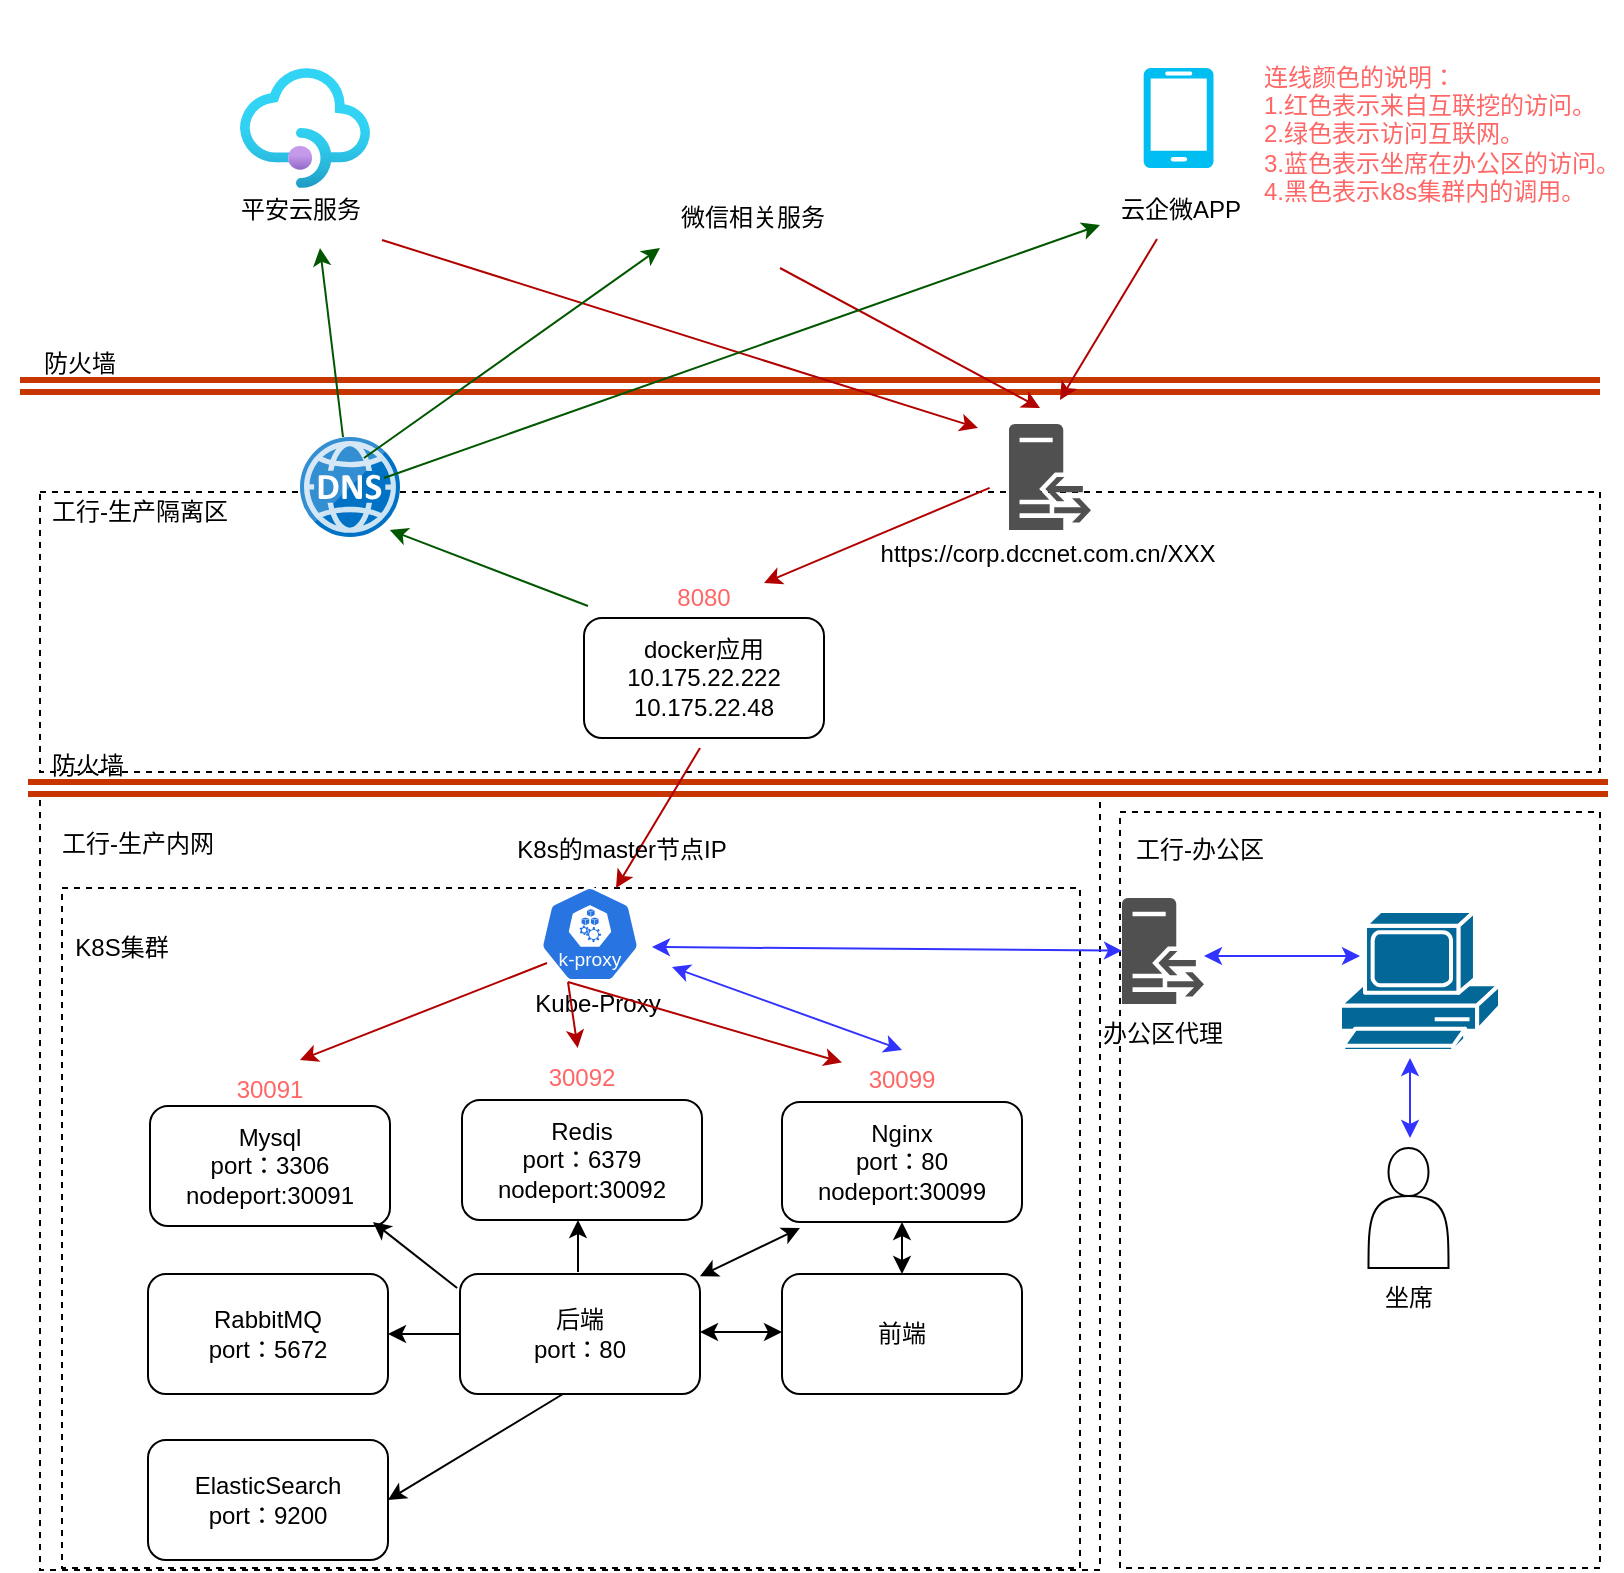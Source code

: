 <mxfile version="24.2.2" type="github">
  <diagram name="第 1 页" id="H5Td6hfvK_dSOBT4_KqR">
    <mxGraphModel dx="1115" dy="725" grid="1" gridSize="10" guides="1" tooltips="1" connect="1" arrows="1" fold="1" page="1" pageScale="1" pageWidth="827" pageHeight="1169" math="0" shadow="0">
      <root>
        <mxCell id="0" />
        <mxCell id="1" parent="0" />
        <mxCell id="0VPpqt3ser_8MPo7c0mN-9" value="" style="rounded=0;whiteSpace=wrap;html=1;fillColor=none;dashed=1;" vertex="1" parent="1">
          <mxGeometry x="41" y="810" width="509" height="340" as="geometry" />
        </mxCell>
        <mxCell id="0VPpqt3ser_8MPo7c0mN-4" value="" style="rounded=0;whiteSpace=wrap;html=1;fillColor=none;dashed=1;" vertex="1" parent="1">
          <mxGeometry x="30" y="612" width="780" height="140" as="geometry" />
        </mxCell>
        <mxCell id="0VPpqt3ser_8MPo7c0mN-2" value="" style="rounded=0;whiteSpace=wrap;html=1;fillColor=none;dashed=1;" vertex="1" parent="1">
          <mxGeometry x="30" y="763" width="530" height="388" as="geometry" />
        </mxCell>
        <mxCell id="0VPpqt3ser_8MPo7c0mN-3" value="工行-生产内网" style="text;html=1;align=center;verticalAlign=middle;whiteSpace=wrap;rounded=0;" vertex="1" parent="1">
          <mxGeometry x="29" y="773" width="100" height="30" as="geometry" />
        </mxCell>
        <mxCell id="0VPpqt3ser_8MPo7c0mN-5" value="工行-生产隔离区" style="text;html=1;align=center;verticalAlign=middle;whiteSpace=wrap;rounded=0;" vertex="1" parent="1">
          <mxGeometry x="30" y="607" width="100" height="30" as="geometry" />
        </mxCell>
        <mxCell id="0VPpqt3ser_8MPo7c0mN-6" value="" style="rounded=0;whiteSpace=wrap;html=1;fillColor=none;dashed=1;" vertex="1" parent="1">
          <mxGeometry x="570" y="772" width="240" height="378" as="geometry" />
        </mxCell>
        <mxCell id="0VPpqt3ser_8MPo7c0mN-7" value="工行-办公区" style="text;html=1;align=center;verticalAlign=middle;whiteSpace=wrap;rounded=0;" vertex="1" parent="1">
          <mxGeometry x="570" y="776" width="80" height="30" as="geometry" />
        </mxCell>
        <mxCell id="0VPpqt3ser_8MPo7c0mN-10" value="K8S集群" style="text;html=1;align=center;verticalAlign=middle;whiteSpace=wrap;rounded=0;" vertex="1" parent="1">
          <mxGeometry x="41" y="825" width="60" height="30" as="geometry" />
        </mxCell>
        <mxCell id="0VPpqt3ser_8MPo7c0mN-12" value="&lt;div&gt;&lt;span style=&quot;background-color: initial;&quot;&gt;RabbitMQ&lt;/span&gt;&lt;/div&gt;&lt;div&gt;&lt;span style=&quot;background-color: initial;&quot;&gt;port：5672&lt;/span&gt;&lt;/div&gt;" style="rounded=1;whiteSpace=wrap;html=1;" vertex="1" parent="1">
          <mxGeometry x="84" y="1003" width="120" height="60" as="geometry" />
        </mxCell>
        <mxCell id="0VPpqt3ser_8MPo7c0mN-13" value="&lt;div&gt;ElasticSearch&lt;/div&gt;&lt;div&gt;&lt;span style=&quot;background-color: initial;&quot;&gt;port：9200&lt;/span&gt;&lt;/div&gt;" style="rounded=1;whiteSpace=wrap;html=1;" vertex="1" parent="1">
          <mxGeometry x="84" y="1086" width="120" height="60" as="geometry" />
        </mxCell>
        <mxCell id="0VPpqt3ser_8MPo7c0mN-15" value="&lt;div&gt;后端&lt;/div&gt;&lt;div&gt;port：80&lt;/div&gt;" style="rounded=1;whiteSpace=wrap;html=1;" vertex="1" parent="1">
          <mxGeometry x="240" y="1003" width="120" height="60" as="geometry" />
        </mxCell>
        <mxCell id="0VPpqt3ser_8MPo7c0mN-24" value="" style="shape=mxgraph.cisco.computers_and_peripherals.pc;html=1;pointerEvents=1;dashed=0;fillColor=#036897;strokeColor=#ffffff;strokeWidth=2;verticalLabelPosition=bottom;verticalAlign=top;align=center;outlineConnect=0;" vertex="1" parent="1">
          <mxGeometry x="680" y="821.5" width="80" height="70" as="geometry" />
        </mxCell>
        <mxCell id="0VPpqt3ser_8MPo7c0mN-65" value="" style="group" vertex="1" connectable="0" parent="1">
          <mxGeometry x="120" y="401" width="81" height="85" as="geometry" />
        </mxCell>
        <mxCell id="0VPpqt3ser_8MPo7c0mN-52" value="" style="image;aspect=fixed;html=1;points=[];align=center;fontSize=12;image=img/lib/azure2/app_services/API_Management_Services.svg;" vertex="1" parent="0VPpqt3ser_8MPo7c0mN-65">
          <mxGeometry x="10" y="-1" width="65" height="60" as="geometry" />
        </mxCell>
        <mxCell id="0VPpqt3ser_8MPo7c0mN-57" value="平安云服务" style="text;html=1;align=center;verticalAlign=middle;whiteSpace=wrap;rounded=0;" vertex="1" parent="0VPpqt3ser_8MPo7c0mN-65">
          <mxGeometry y="55" width="81" height="30" as="geometry" />
        </mxCell>
        <mxCell id="0VPpqt3ser_8MPo7c0mN-66" value="" style="group" vertex="1" connectable="0" parent="1">
          <mxGeometry x="331" y="366" width="109" height="124" as="geometry" />
        </mxCell>
        <mxCell id="0VPpqt3ser_8MPo7c0mN-58" value="" style="shape=image;html=1;verticalAlign=top;verticalLabelPosition=bottom;labelBackgroundColor=#ffffff;imageAspect=0;aspect=fixed;image=https://cdn4.iconfinder.com/data/icons/social-media-2346/512/we_chat-01-128.png" vertex="1" parent="0VPpqt3ser_8MPo7c0mN-66">
          <mxGeometry width="109" height="109" as="geometry" />
        </mxCell>
        <mxCell id="0VPpqt3ser_8MPo7c0mN-60" value="微信相关服务" style="text;html=1;align=center;verticalAlign=middle;whiteSpace=wrap;rounded=0;" vertex="1" parent="0VPpqt3ser_8MPo7c0mN-66">
          <mxGeometry x="15" y="94" width="81" height="30" as="geometry" />
        </mxCell>
        <mxCell id="0VPpqt3ser_8MPo7c0mN-67" value="" style="group" vertex="1" connectable="0" parent="1">
          <mxGeometry x="560" y="401" width="81" height="85" as="geometry" />
        </mxCell>
        <mxCell id="0VPpqt3ser_8MPo7c0mN-55" value="" style="verticalLabelPosition=bottom;html=1;verticalAlign=top;align=center;strokeColor=none;fillColor=#00BEF2;shape=mxgraph.azure.mobile;pointerEvents=1;" vertex="1" parent="0VPpqt3ser_8MPo7c0mN-67">
          <mxGeometry x="21.75" y="-1" width="35" height="50" as="geometry" />
        </mxCell>
        <mxCell id="0VPpqt3ser_8MPo7c0mN-61" value="云企微APP" style="text;html=1;align=center;verticalAlign=middle;whiteSpace=wrap;rounded=0;" vertex="1" parent="0VPpqt3ser_8MPo7c0mN-67">
          <mxGeometry y="55" width="81" height="30" as="geometry" />
        </mxCell>
        <mxCell id="0VPpqt3ser_8MPo7c0mN-70" value="" style="group" vertex="1" connectable="0" parent="1">
          <mxGeometry x="302" y="650" width="120" height="85" as="geometry" />
        </mxCell>
        <mxCell id="0VPpqt3ser_8MPo7c0mN-1" value="&lt;div&gt;docker应用&lt;/div&gt;10.175.22.222&lt;div&gt;10.175.22.48&lt;br&gt;&lt;/div&gt;" style="rounded=1;whiteSpace=wrap;html=1;" vertex="1" parent="0VPpqt3ser_8MPo7c0mN-70">
          <mxGeometry y="25" width="120" height="60" as="geometry" />
        </mxCell>
        <mxCell id="0VPpqt3ser_8MPo7c0mN-50" value="8080" style="text;html=1;align=center;verticalAlign=middle;whiteSpace=wrap;rounded=0;fontColor=#FF6666;" vertex="1" parent="0VPpqt3ser_8MPo7c0mN-70">
          <mxGeometry x="30" width="60" height="30" as="geometry" />
        </mxCell>
        <mxCell id="0VPpqt3ser_8MPo7c0mN-71" value="" style="group" vertex="1" connectable="0" parent="1">
          <mxGeometry x="680" y="940" width="70" height="90" as="geometry" />
        </mxCell>
        <mxCell id="0VPpqt3ser_8MPo7c0mN-23" value="" style="shape=actor;whiteSpace=wrap;html=1;" vertex="1" parent="0VPpqt3ser_8MPo7c0mN-71">
          <mxGeometry x="14.25" width="40" height="60" as="geometry" />
        </mxCell>
        <mxCell id="0VPpqt3ser_8MPo7c0mN-37" value="坐席" style="text;html=1;align=center;verticalAlign=middle;whiteSpace=wrap;rounded=0;" vertex="1" parent="0VPpqt3ser_8MPo7c0mN-71">
          <mxGeometry y="60" width="68.5" height="30" as="geometry" />
        </mxCell>
        <mxCell id="0VPpqt3ser_8MPo7c0mN-72" value="" style="group" vertex="1" connectable="0" parent="1">
          <mxGeometry x="85" y="896" width="120" height="83" as="geometry" />
        </mxCell>
        <mxCell id="0VPpqt3ser_8MPo7c0mN-11" value="&lt;div&gt;Mysql&lt;/div&gt;&lt;div&gt;port：3306&lt;/div&gt;&lt;div&gt;nodeport:30091&lt;/div&gt;" style="rounded=1;whiteSpace=wrap;html=1;" vertex="1" parent="0VPpqt3ser_8MPo7c0mN-72">
          <mxGeometry y="23" width="120" height="60" as="geometry" />
        </mxCell>
        <mxCell id="0VPpqt3ser_8MPo7c0mN-35" value="30091" style="text;html=1;align=center;verticalAlign=middle;whiteSpace=wrap;rounded=0;fontColor=#FF6666;" vertex="1" parent="0VPpqt3ser_8MPo7c0mN-72">
          <mxGeometry x="30" width="60" height="30" as="geometry" />
        </mxCell>
        <mxCell id="0VPpqt3ser_8MPo7c0mN-73" value="" style="group" vertex="1" connectable="0" parent="1">
          <mxGeometry x="241" y="890" width="120" height="86" as="geometry" />
        </mxCell>
        <mxCell id="0VPpqt3ser_8MPo7c0mN-8" value="&lt;div&gt;&lt;span style=&quot;background-color: initial;&quot;&gt;Redis&lt;/span&gt;&lt;/div&gt;&lt;div&gt;&lt;span style=&quot;background-color: initial;&quot;&gt;port：6379&lt;/span&gt;&lt;/div&gt;&lt;div&gt;nodeport:30092&lt;/div&gt;" style="rounded=1;whiteSpace=wrap;html=1;" vertex="1" parent="0VPpqt3ser_8MPo7c0mN-73">
          <mxGeometry y="26" width="120" height="60" as="geometry" />
        </mxCell>
        <mxCell id="0VPpqt3ser_8MPo7c0mN-36" value="30092" style="text;html=1;align=center;verticalAlign=middle;whiteSpace=wrap;rounded=0;fontColor=#FF6666;" vertex="1" parent="0VPpqt3ser_8MPo7c0mN-73">
          <mxGeometry x="30" width="60" height="30" as="geometry" />
        </mxCell>
        <mxCell id="0VPpqt3ser_8MPo7c0mN-75" value="" style="group" vertex="1" connectable="0" parent="1">
          <mxGeometry x="10" y="533" width="800" height="87.0" as="geometry" />
        </mxCell>
        <mxCell id="0VPpqt3ser_8MPo7c0mN-39" value="" style="shape=link;html=1;rounded=0;labelBackgroundColor=#FFB366;fontColor=#FFB366;labelBorderColor=#FFB366;strokeColor=#C73500;fillColor=#fa6800;strokeWidth=3;" edge="1" parent="0VPpqt3ser_8MPo7c0mN-75">
          <mxGeometry width="100" relative="1" as="geometry">
            <mxPoint x="10" y="26" as="sourcePoint" />
            <mxPoint x="800" y="26" as="targetPoint" />
          </mxGeometry>
        </mxCell>
        <mxCell id="0VPpqt3ser_8MPo7c0mN-42" value="防火墙" style="text;html=1;align=center;verticalAlign=middle;whiteSpace=wrap;rounded=0;" vertex="1" parent="0VPpqt3ser_8MPo7c0mN-75">
          <mxGeometry width="80" height="30" as="geometry" />
        </mxCell>
        <mxCell id="0VPpqt3ser_8MPo7c0mN-79" value="" style="group" vertex="1" connectable="0" parent="1">
          <mxGeometry x="557.25" y="815" width="68.5" height="83" as="geometry" />
        </mxCell>
        <mxCell id="0VPpqt3ser_8MPo7c0mN-30" value="办公区代理" style="text;html=1;align=center;verticalAlign=middle;whiteSpace=wrap;rounded=0;" vertex="1" parent="0VPpqt3ser_8MPo7c0mN-79">
          <mxGeometry y="53" width="68.5" height="30" as="geometry" />
        </mxCell>
        <mxCell id="0VPpqt3ser_8MPo7c0mN-32" value="" style="sketch=0;pointerEvents=1;shadow=0;dashed=0;html=1;strokeColor=none;fillColor=#505050;labelPosition=center;verticalLabelPosition=bottom;verticalAlign=top;outlineConnect=0;align=center;shape=mxgraph.office.servers.reverse_proxy;" vertex="1" parent="0VPpqt3ser_8MPo7c0mN-79">
          <mxGeometry x="13.75" width="41" height="53" as="geometry" />
        </mxCell>
        <mxCell id="0VPpqt3ser_8MPo7c0mN-80" value="" style="group" vertex="1" connectable="0" parent="1">
          <mxGeometry x="14" y="734" width="800" height="30" as="geometry" />
        </mxCell>
        <mxCell id="0VPpqt3ser_8MPo7c0mN-81" value="" style="shape=link;html=1;rounded=0;labelBackgroundColor=#FFB366;fontColor=#FFB366;labelBorderColor=#FFB366;strokeColor=#C73500;fillColor=#fa6800;strokeWidth=3;" edge="1" parent="0VPpqt3ser_8MPo7c0mN-80">
          <mxGeometry width="100" relative="1" as="geometry">
            <mxPoint x="10" y="26" as="sourcePoint" />
            <mxPoint x="800" y="26" as="targetPoint" />
          </mxGeometry>
        </mxCell>
        <mxCell id="0VPpqt3ser_8MPo7c0mN-82" value="防火墙" style="text;html=1;align=center;verticalAlign=middle;whiteSpace=wrap;rounded=0;" vertex="1" parent="0VPpqt3ser_8MPo7c0mN-80">
          <mxGeometry width="80" height="30" as="geometry" />
        </mxCell>
        <mxCell id="0VPpqt3ser_8MPo7c0mN-122" value="" style="edgeStyle=orthogonalEdgeStyle;rounded=0;orthogonalLoop=1;jettySize=auto;html=1;startArrow=classic;startFill=1;" edge="1" parent="1">
          <mxGeometry relative="1" as="geometry">
            <mxPoint x="401" y="1032" as="sourcePoint" />
            <mxPoint x="360" y="1032" as="targetPoint" />
          </mxGeometry>
        </mxCell>
        <mxCell id="0VPpqt3ser_8MPo7c0mN-16" value="前端" style="rounded=1;whiteSpace=wrap;html=1;" vertex="1" parent="1">
          <mxGeometry x="401" y="1003" width="120" height="60" as="geometry" />
        </mxCell>
        <mxCell id="0VPpqt3ser_8MPo7c0mN-89" value="" style="group" vertex="1" connectable="0" parent="1">
          <mxGeometry x="401" y="891" width="120" height="86" as="geometry" />
        </mxCell>
        <mxCell id="0VPpqt3ser_8MPo7c0mN-34" value="30099" style="text;html=1;align=center;verticalAlign=middle;whiteSpace=wrap;rounded=0;fontColor=#FF6666;" vertex="1" parent="0VPpqt3ser_8MPo7c0mN-89">
          <mxGeometry x="30" width="60" height="30" as="geometry" />
        </mxCell>
        <mxCell id="0VPpqt3ser_8MPo7c0mN-14" value="&lt;div&gt;Nginx&lt;/div&gt;&lt;div&gt;port：80&lt;/div&gt;&lt;div&gt;nodeport:30099&lt;/div&gt;" style="rounded=1;whiteSpace=wrap;html=1;" vertex="1" parent="0VPpqt3ser_8MPo7c0mN-89">
          <mxGeometry y="26" width="120" height="60" as="geometry" />
        </mxCell>
        <mxCell id="0VPpqt3ser_8MPo7c0mN-91" value="" style="group" vertex="1" connectable="0" parent="1">
          <mxGeometry x="259" y="809" width="100" height="74" as="geometry" />
        </mxCell>
        <mxCell id="0VPpqt3ser_8MPo7c0mN-87" value="Kube-Proxy" style="text;html=1;align=center;verticalAlign=middle;whiteSpace=wrap;rounded=0;" vertex="1" parent="0VPpqt3ser_8MPo7c0mN-91">
          <mxGeometry y="44" width="100" height="30" as="geometry" />
        </mxCell>
        <mxCell id="0VPpqt3ser_8MPo7c0mN-90" value="" style="aspect=fixed;sketch=0;html=1;dashed=0;whitespace=wrap;fillColor=#2875E2;strokeColor=#ffffff;points=[[0.005,0.63,0],[0.1,0.2,0],[0.9,0.2,0],[0.5,0,0],[0.995,0.63,0],[0.72,0.99,0],[0.5,1,0],[0.28,0.99,0]];shape=mxgraph.kubernetes.icon2;kubernetesLabel=1;prIcon=k_proxy" vertex="1" parent="0VPpqt3ser_8MPo7c0mN-91">
          <mxGeometry x="21" width="50" height="48" as="geometry" />
        </mxCell>
        <mxCell id="0VPpqt3ser_8MPo7c0mN-95" value="" style="image;sketch=0;aspect=fixed;html=1;points=[];align=center;fontSize=12;image=img/lib/mscae/DNS.svg;" vertex="1" parent="1">
          <mxGeometry x="160" y="584.5" width="50" height="50" as="geometry" />
        </mxCell>
        <mxCell id="0VPpqt3ser_8MPo7c0mN-98" value="" style="endArrow=classic;startArrow=classic;html=1;rounded=0;strokeColor=#3333FF;" edge="1" parent="1">
          <mxGeometry width="50" height="50" relative="1" as="geometry">
            <mxPoint x="715" y="935" as="sourcePoint" />
            <mxPoint x="715" y="895" as="targetPoint" />
            <Array as="points">
              <mxPoint x="715" y="915" />
            </Array>
          </mxGeometry>
        </mxCell>
        <mxCell id="0VPpqt3ser_8MPo7c0mN-99" value="" style="endArrow=classic;startArrow=classic;html=1;rounded=0;strokeColor=#3333FF;endSize=6;startSize=6;jumpSize=6;" edge="1" parent="1">
          <mxGeometry width="50" height="50" relative="1" as="geometry">
            <mxPoint x="612" y="844" as="sourcePoint" />
            <mxPoint x="690" y="844" as="targetPoint" />
            <Array as="points">
              <mxPoint x="612" y="844" />
            </Array>
          </mxGeometry>
        </mxCell>
        <mxCell id="0VPpqt3ser_8MPo7c0mN-101" value="" style="endArrow=classic;startArrow=classic;html=1;rounded=0;strokeColor=#3333FF;endSize=6;startSize=6;jumpSize=6;spacing=2;" edge="1" parent="1" target="0VPpqt3ser_8MPo7c0mN-32">
          <mxGeometry width="50" height="50" relative="1" as="geometry">
            <mxPoint x="336" y="839.5" as="sourcePoint" />
            <mxPoint x="414" y="839.5" as="targetPoint" />
            <Array as="points">
              <mxPoint x="336" y="839.5" />
            </Array>
          </mxGeometry>
        </mxCell>
        <mxCell id="0VPpqt3ser_8MPo7c0mN-103" value="" style="endArrow=classic;startArrow=classic;html=1;rounded=0;strokeColor=#3333FF;endSize=6;startSize=6;jumpSize=6;spacing=2;entryX=0.5;entryY=0;entryDx=0;entryDy=0;" edge="1" parent="1" target="0VPpqt3ser_8MPo7c0mN-34">
          <mxGeometry width="50" height="50" relative="1" as="geometry">
            <mxPoint x="346" y="849.5" as="sourcePoint" />
            <mxPoint x="581" y="851" as="targetPoint" />
            <Array as="points">
              <mxPoint x="346" y="849.5" />
            </Array>
          </mxGeometry>
        </mxCell>
        <mxCell id="0VPpqt3ser_8MPo7c0mN-105" value="" style="endArrow=none;startArrow=classic;html=1;rounded=0;entryX=0.352;entryY=0.983;entryDx=0;entryDy=0;entryPerimeter=0;fillColor=#e51400;strokeColor=#B20000;endFill=0;" edge="1" parent="1" target="0VPpqt3ser_8MPo7c0mN-61">
          <mxGeometry width="50" height="50" relative="1" as="geometry">
            <mxPoint x="540" y="566" as="sourcePoint" />
            <mxPoint x="490" y="616" as="targetPoint" />
          </mxGeometry>
        </mxCell>
        <mxCell id="0VPpqt3ser_8MPo7c0mN-106" value="" style="group" vertex="1" connectable="0" parent="1">
          <mxGeometry x="454" y="578" width="160" height="80" as="geometry" />
        </mxCell>
        <mxCell id="0VPpqt3ser_8MPo7c0mN-45" value="" style="sketch=0;pointerEvents=1;shadow=0;dashed=0;html=1;strokeColor=none;fillColor=#505050;labelPosition=center;verticalLabelPosition=bottom;verticalAlign=top;outlineConnect=0;align=center;shape=mxgraph.office.servers.reverse_proxy;" vertex="1" parent="0VPpqt3ser_8MPo7c0mN-106">
          <mxGeometry x="60.5" width="41" height="53" as="geometry" />
        </mxCell>
        <mxCell id="0VPpqt3ser_8MPo7c0mN-47" value="https://corp.dccnet.com.cn/XXX" style="text;html=1;align=center;verticalAlign=middle;whiteSpace=wrap;rounded=0;" vertex="1" parent="0VPpqt3ser_8MPo7c0mN-106">
          <mxGeometry y="50" width="160" height="30" as="geometry" />
        </mxCell>
        <mxCell id="0VPpqt3ser_8MPo7c0mN-107" value="" style="endArrow=classic;startArrow=none;html=1;rounded=0;fillColor=#e51400;strokeColor=#B20000;exitX=0.619;exitY=-0.029;exitDx=0;exitDy=0;exitPerimeter=0;entryX=1;entryY=0.25;entryDx=0;entryDy=0;startFill=0;" edge="1" parent="1" target="0VPpqt3ser_8MPo7c0mN-50">
          <mxGeometry width="50" height="50" relative="1" as="geometry">
            <mxPoint x="504.82" y="609.94" as="sourcePoint" />
            <mxPoint x="384" y="655.65" as="targetPoint" />
          </mxGeometry>
        </mxCell>
        <mxCell id="0VPpqt3ser_8MPo7c0mN-110" value="" style="endArrow=none;startArrow=classic;html=1;rounded=0;fillColor=#e51400;strokeColor=#B20000;endFill=0;" edge="1" parent="1">
          <mxGeometry width="50" height="50" relative="1" as="geometry">
            <mxPoint x="530" y="570" as="sourcePoint" />
            <mxPoint x="400" y="500" as="targetPoint" />
          </mxGeometry>
        </mxCell>
        <mxCell id="0VPpqt3ser_8MPo7c0mN-111" value="" style="endArrow=none;startArrow=classic;html=1;rounded=0;fillColor=#e51400;strokeColor=#B20000;entryX=1;entryY=1;entryDx=0;entryDy=0;endFill=0;" edge="1" parent="1" target="0VPpqt3ser_8MPo7c0mN-57">
          <mxGeometry width="50" height="50" relative="1" as="geometry">
            <mxPoint x="499" y="580" as="sourcePoint" />
            <mxPoint x="369" y="510" as="targetPoint" />
          </mxGeometry>
        </mxCell>
        <mxCell id="0VPpqt3ser_8MPo7c0mN-112" value="" style="endArrow=none;startArrow=classic;html=1;rounded=0;fillColor=#e51400;strokeColor=#B20000;endFill=0;" edge="1" parent="1">
          <mxGeometry width="50" height="50" relative="1" as="geometry">
            <mxPoint x="318" y="810" as="sourcePoint" />
            <mxPoint x="360" y="740" as="targetPoint" />
          </mxGeometry>
        </mxCell>
        <mxCell id="0VPpqt3ser_8MPo7c0mN-114" value="" style="endArrow=none;startArrow=classic;html=1;rounded=0;fillColor=#e51400;strokeColor=#B20000;endFill=0;exitX=0.75;exitY=0;exitDx=0;exitDy=0;entryX=0.07;entryY=0.802;entryDx=0;entryDy=0;entryPerimeter=0;" edge="1" parent="1" source="0VPpqt3ser_8MPo7c0mN-35" target="0VPpqt3ser_8MPo7c0mN-90">
          <mxGeometry width="50" height="50" relative="1" as="geometry">
            <mxPoint x="274" y="820" as="sourcePoint" />
            <mxPoint x="316" y="750" as="targetPoint" />
          </mxGeometry>
        </mxCell>
        <mxCell id="0VPpqt3ser_8MPo7c0mN-115" value="" style="endArrow=none;startArrow=classic;html=1;rounded=0;fillColor=#e51400;strokeColor=#B20000;endFill=0;entryX=0.07;entryY=0.802;entryDx=0;entryDy=0;entryPerimeter=0;" edge="1" parent="1" source="0VPpqt3ser_8MPo7c0mN-36">
          <mxGeometry width="50" height="50" relative="1" as="geometry">
            <mxPoint x="170" y="906" as="sourcePoint" />
            <mxPoint x="294" y="857" as="targetPoint" />
          </mxGeometry>
        </mxCell>
        <mxCell id="0VPpqt3ser_8MPo7c0mN-116" value="" style="endArrow=none;startArrow=classic;html=1;rounded=0;fillColor=#e51400;strokeColor=#B20000;endFill=0;entryX=0.07;entryY=0.802;entryDx=0;entryDy=0;entryPerimeter=0;" edge="1" parent="1" source="0VPpqt3ser_8MPo7c0mN-34">
          <mxGeometry width="50" height="50" relative="1" as="geometry">
            <mxPoint x="410" y="920" as="sourcePoint" />
            <mxPoint x="294" y="857" as="targetPoint" />
          </mxGeometry>
        </mxCell>
        <mxCell id="0VPpqt3ser_8MPo7c0mN-117" value="" style="endArrow=none;startArrow=classic;html=1;rounded=0;fillColor=#008a00;strokeColor=#005700;endFill=0;exitX=0.205;exitY=0.2;exitDx=0;exitDy=0;exitPerimeter=0;" edge="1" parent="1">
          <mxGeometry width="50" height="50" relative="1" as="geometry">
            <mxPoint x="204.9" y="631" as="sourcePoint" />
            <mxPoint x="304" y="669" as="targetPoint" />
          </mxGeometry>
        </mxCell>
        <mxCell id="0VPpqt3ser_8MPo7c0mN-118" value="" style="endArrow=none;startArrow=classic;html=1;rounded=0;fillColor=#008a00;strokeColor=#005700;endFill=0;entryX=0.43;entryY=0;entryDx=0;entryDy=0;entryPerimeter=0;" edge="1" parent="1" target="0VPpqt3ser_8MPo7c0mN-95">
          <mxGeometry width="50" height="50" relative="1" as="geometry">
            <mxPoint x="170" y="490" as="sourcePoint" />
            <mxPoint x="314" y="610" as="targetPoint" />
          </mxGeometry>
        </mxCell>
        <mxCell id="0VPpqt3ser_8MPo7c0mN-119" value="" style="endArrow=none;startArrow=classic;html=1;rounded=0;fillColor=#008a00;strokeColor=#005700;endFill=0;entryX=0.43;entryY=0;entryDx=0;entryDy=0;entryPerimeter=0;" edge="1" parent="1">
          <mxGeometry width="50" height="50" relative="1" as="geometry">
            <mxPoint x="340" y="490" as="sourcePoint" />
            <mxPoint x="192" y="595" as="targetPoint" />
          </mxGeometry>
        </mxCell>
        <mxCell id="0VPpqt3ser_8MPo7c0mN-120" value="" style="endArrow=none;startArrow=classic;html=1;rounded=0;fillColor=#008a00;strokeColor=#005700;endFill=0;entryX=0.43;entryY=0;entryDx=0;entryDy=0;entryPerimeter=0;exitX=0;exitY=0.75;exitDx=0;exitDy=0;" edge="1" parent="1" source="0VPpqt3ser_8MPo7c0mN-61">
          <mxGeometry width="50" height="50" relative="1" as="geometry">
            <mxPoint x="350" y="500" as="sourcePoint" />
            <mxPoint x="202" y="605" as="targetPoint" />
          </mxGeometry>
        </mxCell>
        <mxCell id="0VPpqt3ser_8MPo7c0mN-121" value="" style="edgeStyle=orthogonalEdgeStyle;rounded=0;orthogonalLoop=1;jettySize=auto;html=1;startArrow=classic;startFill=1;" edge="1" parent="1" source="0VPpqt3ser_8MPo7c0mN-14" target="0VPpqt3ser_8MPo7c0mN-16">
          <mxGeometry relative="1" as="geometry" />
        </mxCell>
        <mxCell id="0VPpqt3ser_8MPo7c0mN-127" value="" style="edgeStyle=orthogonalEdgeStyle;rounded=0;orthogonalLoop=1;jettySize=auto;html=1;startArrow=classic;startFill=1;endArrow=none;endFill=0;" edge="1" parent="1">
          <mxGeometry relative="1" as="geometry">
            <mxPoint x="299" y="976" as="sourcePoint" />
            <mxPoint x="299" y="1002" as="targetPoint" />
          </mxGeometry>
        </mxCell>
        <mxCell id="0VPpqt3ser_8MPo7c0mN-131" value="" style="endArrow=classic;startArrow=none;html=1;rounded=0;entryX=0.929;entryY=0.967;entryDx=0;entryDy=0;entryPerimeter=0;exitX=-0.012;exitY=0.117;exitDx=0;exitDy=0;exitPerimeter=0;startFill=0;" edge="1" parent="1" source="0VPpqt3ser_8MPo7c0mN-15" target="0VPpqt3ser_8MPo7c0mN-11">
          <mxGeometry width="50" height="50" relative="1" as="geometry">
            <mxPoint x="440" y="1050" as="sourcePoint" />
            <mxPoint x="490" y="1000" as="targetPoint" />
          </mxGeometry>
        </mxCell>
        <mxCell id="0VPpqt3ser_8MPo7c0mN-132" value="" style="endArrow=classic;startArrow=classic;html=1;rounded=0;" edge="1" parent="1" source="0VPpqt3ser_8MPo7c0mN-15">
          <mxGeometry width="50" height="50" relative="1" as="geometry">
            <mxPoint x="440" y="1050" as="sourcePoint" />
            <mxPoint x="410" y="980" as="targetPoint" />
          </mxGeometry>
        </mxCell>
        <mxCell id="0VPpqt3ser_8MPo7c0mN-133" value="" style="endArrow=none;startArrow=classic;html=1;rounded=0;exitX=1;exitY=0.5;exitDx=0;exitDy=0;entryX=0;entryY=0.5;entryDx=0;entryDy=0;endFill=0;" edge="1" parent="1" source="0VPpqt3ser_8MPo7c0mN-12" target="0VPpqt3ser_8MPo7c0mN-15">
          <mxGeometry width="50" height="50" relative="1" as="geometry">
            <mxPoint x="440" y="1050" as="sourcePoint" />
            <mxPoint x="490" y="1000" as="targetPoint" />
          </mxGeometry>
        </mxCell>
        <mxCell id="0VPpqt3ser_8MPo7c0mN-134" value="" style="endArrow=none;startArrow=classic;html=1;rounded=0;entryX=0.429;entryY=1;entryDx=0;entryDy=0;entryPerimeter=0;exitX=1;exitY=0.5;exitDx=0;exitDy=0;endFill=0;" edge="1" parent="1" source="0VPpqt3ser_8MPo7c0mN-13" target="0VPpqt3ser_8MPo7c0mN-15">
          <mxGeometry width="50" height="50" relative="1" as="geometry">
            <mxPoint x="440" y="1050" as="sourcePoint" />
            <mxPoint x="490" y="1000" as="targetPoint" />
          </mxGeometry>
        </mxCell>
        <mxCell id="0VPpqt3ser_8MPo7c0mN-135" value="K8s的master节点IP" style="text;html=1;align=center;verticalAlign=middle;whiteSpace=wrap;rounded=0;" vertex="1" parent="1">
          <mxGeometry x="261" y="766" width="120" height="50" as="geometry" />
        </mxCell>
        <mxCell id="0VPpqt3ser_8MPo7c0mN-136" value="连线颜色的说明：&lt;div&gt;1.红色表示来自互联挖的访问。&lt;/div&gt;&lt;div style=&quot;&quot;&gt;2.绿色表示访问互联网。&lt;/div&gt;&lt;div style=&quot;&quot;&gt;3.蓝色表示坐席在办公区的访问。&lt;/div&gt;&lt;div style=&quot;&quot;&gt;4.黑色表示k8s集群内的调用。&lt;/div&gt;" style="text;html=1;align=left;verticalAlign=middle;whiteSpace=wrap;rounded=0;fontColor=#FF6666;" vertex="1" parent="1">
          <mxGeometry x="640" y="396" width="181" height="74" as="geometry" />
        </mxCell>
      </root>
    </mxGraphModel>
  </diagram>
</mxfile>
